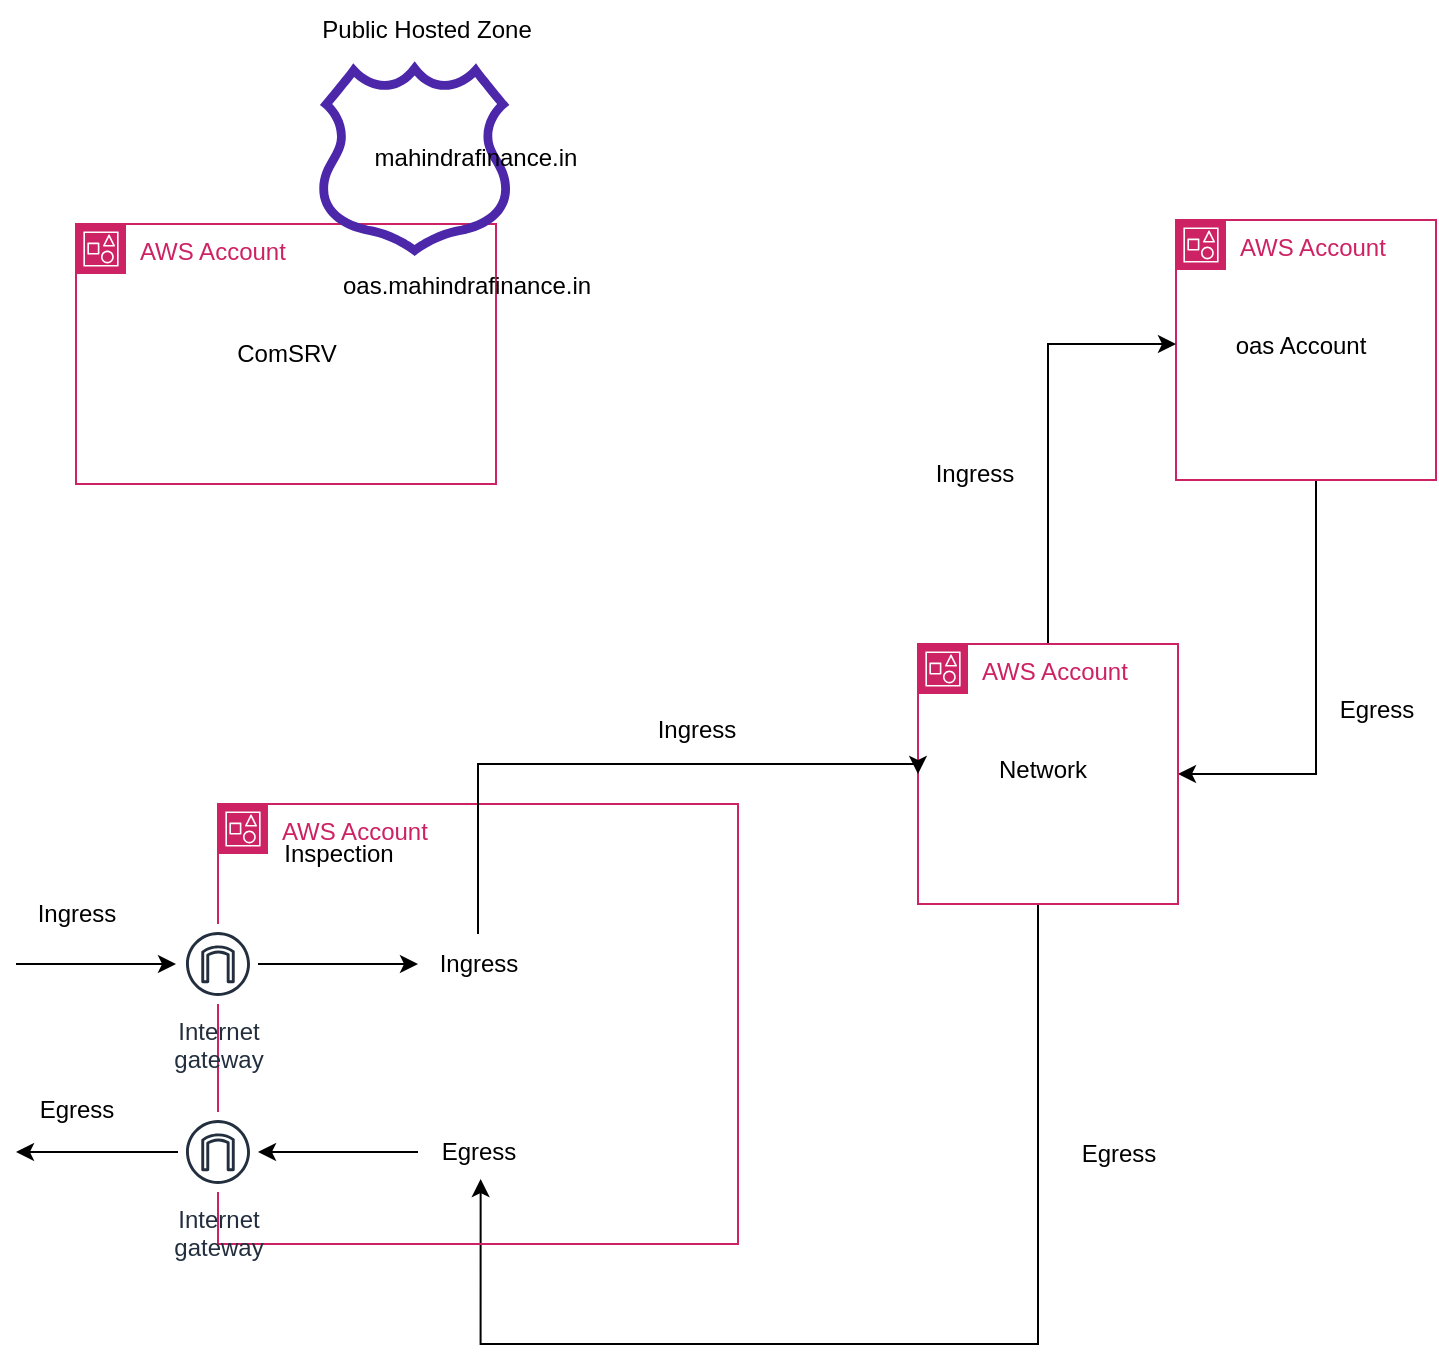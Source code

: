 <mxfile version="21.3.8" type="device">
  <diagram name="Page-1" id="EdblPIsZy7peGODs_JL8">
    <mxGraphModel dx="1477" dy="626" grid="1" gridSize="10" guides="1" tooltips="1" connect="1" arrows="1" fold="1" page="1" pageScale="1" pageWidth="850" pageHeight="1100" math="0" shadow="0">
      <root>
        <mxCell id="0" />
        <mxCell id="1" parent="0" />
        <mxCell id="Qq3sNu33wyWDEG8Uxjxb-1" value="AWS Account" style="points=[[0,0],[0.25,0],[0.5,0],[0.75,0],[1,0],[1,0.25],[1,0.5],[1,0.75],[1,1],[0.75,1],[0.5,1],[0.25,1],[0,1],[0,0.75],[0,0.5],[0,0.25]];outlineConnect=0;gradientColor=none;html=1;whiteSpace=wrap;fontSize=12;fontStyle=0;container=1;pointerEvents=0;collapsible=0;recursiveResize=0;shape=mxgraph.aws4.group;grIcon=mxgraph.aws4.group_account;strokeColor=#CD2264;fillColor=none;verticalAlign=top;align=left;spacingLeft=30;fontColor=#CD2264;dashed=0;" vertex="1" parent="1">
          <mxGeometry x="70" y="150" width="210" height="130" as="geometry" />
        </mxCell>
        <mxCell id="Qq3sNu33wyWDEG8Uxjxb-2" value="ComSRV" style="text;html=1;align=center;verticalAlign=middle;resizable=0;points=[];autosize=1;strokeColor=none;fillColor=none;" vertex="1" parent="Qq3sNu33wyWDEG8Uxjxb-1">
          <mxGeometry x="70" y="50" width="70" height="30" as="geometry" />
        </mxCell>
        <mxCell id="Qq3sNu33wyWDEG8Uxjxb-13" style="edgeStyle=orthogonalEdgeStyle;rounded=0;orthogonalLoop=1;jettySize=auto;html=1;entryX=1;entryY=0.5;entryDx=0;entryDy=0;" edge="1" parent="1" source="Qq3sNu33wyWDEG8Uxjxb-3" target="Qq3sNu33wyWDEG8Uxjxb-5">
          <mxGeometry relative="1" as="geometry">
            <Array as="points">
              <mxPoint x="690" y="425" />
            </Array>
          </mxGeometry>
        </mxCell>
        <mxCell id="Qq3sNu33wyWDEG8Uxjxb-3" value="AWS Account" style="points=[[0,0],[0.25,0],[0.5,0],[0.75,0],[1,0],[1,0.25],[1,0.5],[1,0.75],[1,1],[0.75,1],[0.5,1],[0.25,1],[0,1],[0,0.75],[0,0.5],[0,0.25]];outlineConnect=0;gradientColor=none;html=1;whiteSpace=wrap;fontSize=12;fontStyle=0;container=1;pointerEvents=0;collapsible=0;recursiveResize=0;shape=mxgraph.aws4.group;grIcon=mxgraph.aws4.group_account;strokeColor=#CD2264;fillColor=none;verticalAlign=top;align=left;spacingLeft=30;fontColor=#CD2264;dashed=0;" vertex="1" parent="1">
          <mxGeometry x="620" y="148" width="130" height="130" as="geometry" />
        </mxCell>
        <mxCell id="Qq3sNu33wyWDEG8Uxjxb-4" value="oas Account" style="text;html=1;align=center;verticalAlign=middle;resizable=0;points=[];autosize=1;strokeColor=none;fillColor=none;" vertex="1" parent="1">
          <mxGeometry x="637" y="196" width="90" height="30" as="geometry" />
        </mxCell>
        <mxCell id="Qq3sNu33wyWDEG8Uxjxb-16" style="edgeStyle=orthogonalEdgeStyle;rounded=0;orthogonalLoop=1;jettySize=auto;html=1;entryX=0.522;entryY=0.951;entryDx=0;entryDy=0;entryPerimeter=0;" edge="1" parent="1" source="Qq3sNu33wyWDEG8Uxjxb-5" target="Qq3sNu33wyWDEG8Uxjxb-10">
          <mxGeometry relative="1" as="geometry">
            <Array as="points">
              <mxPoint x="551" y="710" />
              <mxPoint x="272" y="710" />
            </Array>
          </mxGeometry>
        </mxCell>
        <mxCell id="Qq3sNu33wyWDEG8Uxjxb-31" style="edgeStyle=orthogonalEdgeStyle;rounded=0;orthogonalLoop=1;jettySize=auto;html=1;" edge="1" parent="1" source="Qq3sNu33wyWDEG8Uxjxb-5" target="Qq3sNu33wyWDEG8Uxjxb-3">
          <mxGeometry relative="1" as="geometry">
            <Array as="points">
              <mxPoint x="556" y="210" />
            </Array>
          </mxGeometry>
        </mxCell>
        <mxCell id="Qq3sNu33wyWDEG8Uxjxb-5" value="AWS Account" style="points=[[0,0],[0.25,0],[0.5,0],[0.75,0],[1,0],[1,0.25],[1,0.5],[1,0.75],[1,1],[0.75,1],[0.5,1],[0.25,1],[0,1],[0,0.75],[0,0.5],[0,0.25]];outlineConnect=0;gradientColor=none;html=1;whiteSpace=wrap;fontSize=12;fontStyle=0;container=1;pointerEvents=0;collapsible=0;recursiveResize=0;shape=mxgraph.aws4.group;grIcon=mxgraph.aws4.group_account;strokeColor=#CD2264;fillColor=none;verticalAlign=top;align=left;spacingLeft=30;fontColor=#CD2264;dashed=0;" vertex="1" parent="1">
          <mxGeometry x="491" y="360" width="130" height="130" as="geometry" />
        </mxCell>
        <mxCell id="Qq3sNu33wyWDEG8Uxjxb-6" value="Network" style="text;html=1;align=center;verticalAlign=middle;resizable=0;points=[];autosize=1;strokeColor=none;fillColor=none;" vertex="1" parent="1">
          <mxGeometry x="518" y="408" width="70" height="30" as="geometry" />
        </mxCell>
        <mxCell id="Qq3sNu33wyWDEG8Uxjxb-7" value="AWS Account" style="points=[[0,0],[0.25,0],[0.5,0],[0.75,0],[1,0],[1,0.25],[1,0.5],[1,0.75],[1,1],[0.75,1],[0.5,1],[0.25,1],[0,1],[0,0.75],[0,0.5],[0,0.25]];outlineConnect=0;gradientColor=none;html=1;whiteSpace=wrap;fontSize=12;fontStyle=0;container=1;pointerEvents=0;collapsible=0;recursiveResize=0;shape=mxgraph.aws4.group;grIcon=mxgraph.aws4.group_account;strokeColor=#CD2264;fillColor=none;verticalAlign=top;align=left;spacingLeft=30;fontColor=#CD2264;dashed=0;" vertex="1" parent="1">
          <mxGeometry x="141" y="440" width="260" height="220" as="geometry" />
        </mxCell>
        <mxCell id="Qq3sNu33wyWDEG8Uxjxb-8" value="Inspection" style="text;html=1;align=center;verticalAlign=middle;resizable=0;points=[];autosize=1;strokeColor=none;fillColor=none;" vertex="1" parent="Qq3sNu33wyWDEG8Uxjxb-7">
          <mxGeometry x="20" y="10" width="80" height="30" as="geometry" />
        </mxCell>
        <mxCell id="Qq3sNu33wyWDEG8Uxjxb-9" value="Ingress" style="text;html=1;align=center;verticalAlign=middle;resizable=0;points=[];autosize=1;strokeColor=none;fillColor=none;" vertex="1" parent="Qq3sNu33wyWDEG8Uxjxb-7">
          <mxGeometry x="100" y="65" width="60" height="30" as="geometry" />
        </mxCell>
        <mxCell id="Qq3sNu33wyWDEG8Uxjxb-19" style="edgeStyle=orthogonalEdgeStyle;rounded=0;orthogonalLoop=1;jettySize=auto;html=1;" edge="1" parent="Qq3sNu33wyWDEG8Uxjxb-7" source="Qq3sNu33wyWDEG8Uxjxb-10" target="Qq3sNu33wyWDEG8Uxjxb-18">
          <mxGeometry relative="1" as="geometry" />
        </mxCell>
        <mxCell id="Qq3sNu33wyWDEG8Uxjxb-10" value="Egress" style="text;html=1;align=center;verticalAlign=middle;resizable=0;points=[];autosize=1;strokeColor=none;fillColor=none;" vertex="1" parent="Qq3sNu33wyWDEG8Uxjxb-7">
          <mxGeometry x="100" y="159" width="60" height="30" as="geometry" />
        </mxCell>
        <mxCell id="Qq3sNu33wyWDEG8Uxjxb-20" style="edgeStyle=orthogonalEdgeStyle;rounded=0;orthogonalLoop=1;jettySize=auto;html=1;" edge="1" parent="Qq3sNu33wyWDEG8Uxjxb-7" source="Qq3sNu33wyWDEG8Uxjxb-18">
          <mxGeometry relative="1" as="geometry">
            <mxPoint x="-101" y="174" as="targetPoint" />
          </mxGeometry>
        </mxCell>
        <mxCell id="Qq3sNu33wyWDEG8Uxjxb-18" value="Internet&#xa;gateway" style="sketch=0;outlineConnect=0;fontColor=#232F3E;gradientColor=none;strokeColor=#232F3E;fillColor=#ffffff;dashed=0;verticalLabelPosition=bottom;verticalAlign=top;align=center;html=1;fontSize=12;fontStyle=0;aspect=fixed;shape=mxgraph.aws4.resourceIcon;resIcon=mxgraph.aws4.internet_gateway;" vertex="1" parent="Qq3sNu33wyWDEG8Uxjxb-7">
          <mxGeometry x="-20" y="154" width="40" height="40" as="geometry" />
        </mxCell>
        <mxCell id="Qq3sNu33wyWDEG8Uxjxb-21" style="edgeStyle=orthogonalEdgeStyle;rounded=0;orthogonalLoop=1;jettySize=auto;html=1;" edge="1" parent="1" source="Qq3sNu33wyWDEG8Uxjxb-17" target="Qq3sNu33wyWDEG8Uxjxb-9">
          <mxGeometry relative="1" as="geometry" />
        </mxCell>
        <mxCell id="Qq3sNu33wyWDEG8Uxjxb-17" value="Internet&#xa;gateway" style="sketch=0;outlineConnect=0;fontColor=#232F3E;gradientColor=none;strokeColor=#232F3E;fillColor=#ffffff;dashed=0;verticalLabelPosition=bottom;verticalAlign=top;align=center;html=1;fontSize=12;fontStyle=0;aspect=fixed;shape=mxgraph.aws4.resourceIcon;resIcon=mxgraph.aws4.internet_gateway;" vertex="1" parent="1">
          <mxGeometry x="121" y="500" width="40" height="40" as="geometry" />
        </mxCell>
        <mxCell id="Qq3sNu33wyWDEG8Uxjxb-22" value="" style="endArrow=classic;html=1;rounded=0;" edge="1" parent="1">
          <mxGeometry width="50" height="50" relative="1" as="geometry">
            <mxPoint x="50" y="520" as="sourcePoint" />
            <mxPoint x="120" y="520" as="targetPoint" />
            <Array as="points">
              <mxPoint x="40" y="520" />
              <mxPoint x="50" y="520" />
            </Array>
          </mxGeometry>
        </mxCell>
        <mxCell id="Qq3sNu33wyWDEG8Uxjxb-23" value="Ingress" style="text;html=1;align=center;verticalAlign=middle;resizable=0;points=[];autosize=1;strokeColor=none;fillColor=none;" vertex="1" parent="1">
          <mxGeometry x="40" y="480" width="60" height="30" as="geometry" />
        </mxCell>
        <mxCell id="Qq3sNu33wyWDEG8Uxjxb-24" value="Egress" style="text;html=1;align=center;verticalAlign=middle;resizable=0;points=[];autosize=1;strokeColor=none;fillColor=none;" vertex="1" parent="1">
          <mxGeometry x="40" y="578" width="60" height="30" as="geometry" />
        </mxCell>
        <mxCell id="Qq3sNu33wyWDEG8Uxjxb-26" style="edgeStyle=orthogonalEdgeStyle;rounded=0;orthogonalLoop=1;jettySize=auto;html=1;entryX=0;entryY=0.5;entryDx=0;entryDy=0;" edge="1" parent="1" source="Qq3sNu33wyWDEG8Uxjxb-9" target="Qq3sNu33wyWDEG8Uxjxb-5">
          <mxGeometry relative="1" as="geometry">
            <Array as="points">
              <mxPoint x="271" y="420" />
              <mxPoint x="491" y="420" />
            </Array>
          </mxGeometry>
        </mxCell>
        <mxCell id="Qq3sNu33wyWDEG8Uxjxb-27" value="Egress" style="text;html=1;align=center;verticalAlign=middle;resizable=0;points=[];autosize=1;strokeColor=none;fillColor=none;" vertex="1" parent="1">
          <mxGeometry x="690" y="378" width="60" height="30" as="geometry" />
        </mxCell>
        <mxCell id="Qq3sNu33wyWDEG8Uxjxb-28" value="Egress" style="text;html=1;align=center;verticalAlign=middle;resizable=0;points=[];autosize=1;strokeColor=none;fillColor=none;" vertex="1" parent="1">
          <mxGeometry x="561" y="600" width="60" height="30" as="geometry" />
        </mxCell>
        <mxCell id="Qq3sNu33wyWDEG8Uxjxb-29" value="Ingress" style="text;html=1;align=center;verticalAlign=middle;resizable=0;points=[];autosize=1;strokeColor=none;fillColor=none;" vertex="1" parent="1">
          <mxGeometry x="350" y="388" width="60" height="30" as="geometry" />
        </mxCell>
        <mxCell id="Qq3sNu33wyWDEG8Uxjxb-30" value="Ingress" style="text;html=1;align=center;verticalAlign=middle;resizable=0;points=[];autosize=1;strokeColor=none;fillColor=none;" vertex="1" parent="1">
          <mxGeometry x="488.65" y="260" width="60" height="30" as="geometry" />
        </mxCell>
        <mxCell id="Qq3sNu33wyWDEG8Uxjxb-33" value="Public Hosted Zone" style="text;html=1;align=center;verticalAlign=middle;resizable=0;points=[];autosize=1;strokeColor=none;fillColor=none;" vertex="1" parent="1">
          <mxGeometry x="180" y="38" width="130" height="30" as="geometry" />
        </mxCell>
        <mxCell id="Qq3sNu33wyWDEG8Uxjxb-34" value="" style="sketch=0;outlineConnect=0;fontColor=#232F3E;gradientColor=none;fillColor=#4D27AA;strokeColor=none;dashed=0;verticalLabelPosition=bottom;verticalAlign=top;align=center;html=1;fontSize=12;fontStyle=0;aspect=fixed;pointerEvents=1;shape=mxgraph.aws4.hosted_zone;" vertex="1" parent="1">
          <mxGeometry x="190" y="68.62" width="98.65" height="97.38" as="geometry" />
        </mxCell>
        <mxCell id="Qq3sNu33wyWDEG8Uxjxb-35" value="mahindrafinance.in" style="text;strokeColor=none;align=center;fillColor=none;html=1;verticalAlign=middle;whiteSpace=wrap;rounded=0;" vertex="1" parent="1">
          <mxGeometry x="240" y="102.31" width="60" height="30" as="geometry" />
        </mxCell>
        <mxCell id="Qq3sNu33wyWDEG8Uxjxb-36" value="oas.mahindrafinance.in" style="text;html=1;align=center;verticalAlign=middle;resizable=0;points=[];autosize=1;strokeColor=none;fillColor=none;" vertex="1" parent="1">
          <mxGeometry x="190" y="166" width="150" height="30" as="geometry" />
        </mxCell>
      </root>
    </mxGraphModel>
  </diagram>
</mxfile>
